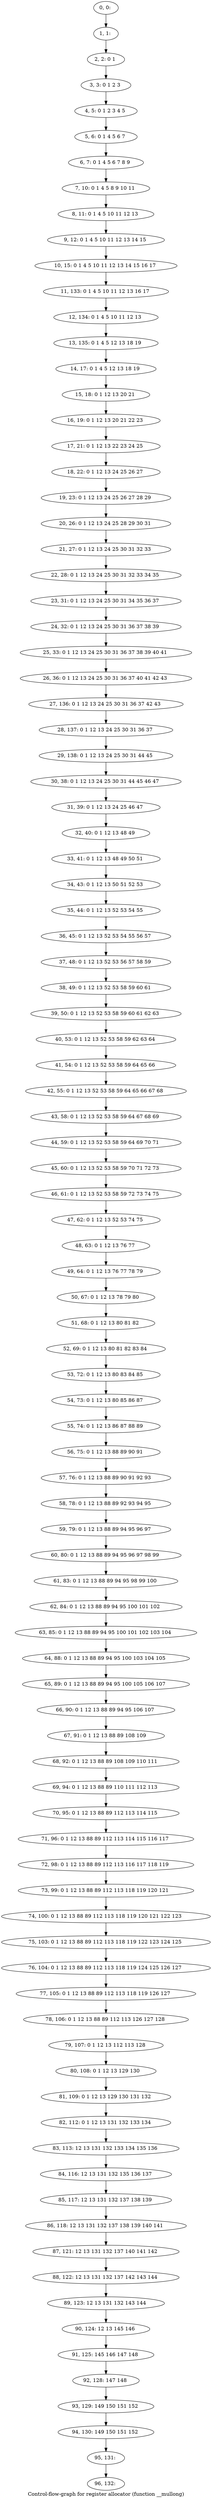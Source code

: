 digraph G {
graph [label="Control-flow-graph for register allocator (function __mullong)"]
0[label="0, 0: "];
1[label="1, 1: "];
2[label="2, 2: 0 1 "];
3[label="3, 3: 0 1 2 3 "];
4[label="4, 5: 0 1 2 3 4 5 "];
5[label="5, 6: 0 1 4 5 6 7 "];
6[label="6, 7: 0 1 4 5 6 7 8 9 "];
7[label="7, 10: 0 1 4 5 8 9 10 11 "];
8[label="8, 11: 0 1 4 5 10 11 12 13 "];
9[label="9, 12: 0 1 4 5 10 11 12 13 14 15 "];
10[label="10, 15: 0 1 4 5 10 11 12 13 14 15 16 17 "];
11[label="11, 133: 0 1 4 5 10 11 12 13 16 17 "];
12[label="12, 134: 0 1 4 5 10 11 12 13 "];
13[label="13, 135: 0 1 4 5 12 13 18 19 "];
14[label="14, 17: 0 1 4 5 12 13 18 19 "];
15[label="15, 18: 0 1 12 13 20 21 "];
16[label="16, 19: 0 1 12 13 20 21 22 23 "];
17[label="17, 21: 0 1 12 13 22 23 24 25 "];
18[label="18, 22: 0 1 12 13 24 25 26 27 "];
19[label="19, 23: 0 1 12 13 24 25 26 27 28 29 "];
20[label="20, 26: 0 1 12 13 24 25 28 29 30 31 "];
21[label="21, 27: 0 1 12 13 24 25 30 31 32 33 "];
22[label="22, 28: 0 1 12 13 24 25 30 31 32 33 34 35 "];
23[label="23, 31: 0 1 12 13 24 25 30 31 34 35 36 37 "];
24[label="24, 32: 0 1 12 13 24 25 30 31 36 37 38 39 "];
25[label="25, 33: 0 1 12 13 24 25 30 31 36 37 38 39 40 41 "];
26[label="26, 36: 0 1 12 13 24 25 30 31 36 37 40 41 42 43 "];
27[label="27, 136: 0 1 12 13 24 25 30 31 36 37 42 43 "];
28[label="28, 137: 0 1 12 13 24 25 30 31 36 37 "];
29[label="29, 138: 0 1 12 13 24 25 30 31 44 45 "];
30[label="30, 38: 0 1 12 13 24 25 30 31 44 45 46 47 "];
31[label="31, 39: 0 1 12 13 24 25 46 47 "];
32[label="32, 40: 0 1 12 13 48 49 "];
33[label="33, 41: 0 1 12 13 48 49 50 51 "];
34[label="34, 43: 0 1 12 13 50 51 52 53 "];
35[label="35, 44: 0 1 12 13 52 53 54 55 "];
36[label="36, 45: 0 1 12 13 52 53 54 55 56 57 "];
37[label="37, 48: 0 1 12 13 52 53 56 57 58 59 "];
38[label="38, 49: 0 1 12 13 52 53 58 59 60 61 "];
39[label="39, 50: 0 1 12 13 52 53 58 59 60 61 62 63 "];
40[label="40, 53: 0 1 12 13 52 53 58 59 62 63 64 "];
41[label="41, 54: 0 1 12 13 52 53 58 59 64 65 66 "];
42[label="42, 55: 0 1 12 13 52 53 58 59 64 65 66 67 68 "];
43[label="43, 58: 0 1 12 13 52 53 58 59 64 67 68 69 "];
44[label="44, 59: 0 1 12 13 52 53 58 59 64 69 70 71 "];
45[label="45, 60: 0 1 12 13 52 53 58 59 70 71 72 73 "];
46[label="46, 61: 0 1 12 13 52 53 58 59 72 73 74 75 "];
47[label="47, 62: 0 1 12 13 52 53 74 75 "];
48[label="48, 63: 0 1 12 13 76 77 "];
49[label="49, 64: 0 1 12 13 76 77 78 79 "];
50[label="50, 67: 0 1 12 13 78 79 80 "];
51[label="51, 68: 0 1 12 13 80 81 82 "];
52[label="52, 69: 0 1 12 13 80 81 82 83 84 "];
53[label="53, 72: 0 1 12 13 80 83 84 85 "];
54[label="54, 73: 0 1 12 13 80 85 86 87 "];
55[label="55, 74: 0 1 12 13 86 87 88 89 "];
56[label="56, 75: 0 1 12 13 88 89 90 91 "];
57[label="57, 76: 0 1 12 13 88 89 90 91 92 93 "];
58[label="58, 78: 0 1 12 13 88 89 92 93 94 95 "];
59[label="59, 79: 0 1 12 13 88 89 94 95 96 97 "];
60[label="60, 80: 0 1 12 13 88 89 94 95 96 97 98 99 "];
61[label="61, 83: 0 1 12 13 88 89 94 95 98 99 100 "];
62[label="62, 84: 0 1 12 13 88 89 94 95 100 101 102 "];
63[label="63, 85: 0 1 12 13 88 89 94 95 100 101 102 103 104 "];
64[label="64, 88: 0 1 12 13 88 89 94 95 100 103 104 105 "];
65[label="65, 89: 0 1 12 13 88 89 94 95 100 105 106 107 "];
66[label="66, 90: 0 1 12 13 88 89 94 95 106 107 "];
67[label="67, 91: 0 1 12 13 88 89 108 109 "];
68[label="68, 92: 0 1 12 13 88 89 108 109 110 111 "];
69[label="69, 94: 0 1 12 13 88 89 110 111 112 113 "];
70[label="70, 95: 0 1 12 13 88 89 112 113 114 115 "];
71[label="71, 96: 0 1 12 13 88 89 112 113 114 115 116 117 "];
72[label="72, 98: 0 1 12 13 88 89 112 113 116 117 118 119 "];
73[label="73, 99: 0 1 12 13 88 89 112 113 118 119 120 121 "];
74[label="74, 100: 0 1 12 13 88 89 112 113 118 119 120 121 122 123 "];
75[label="75, 103: 0 1 12 13 88 89 112 113 118 119 122 123 124 125 "];
76[label="76, 104: 0 1 12 13 88 89 112 113 118 119 124 125 126 127 "];
77[label="77, 105: 0 1 12 13 88 89 112 113 118 119 126 127 "];
78[label="78, 106: 0 1 12 13 88 89 112 113 126 127 128 "];
79[label="79, 107: 0 1 12 13 112 113 128 "];
80[label="80, 108: 0 1 12 13 129 130 "];
81[label="81, 109: 0 1 12 13 129 130 131 132 "];
82[label="82, 112: 0 1 12 13 131 132 133 134 "];
83[label="83, 113: 12 13 131 132 133 134 135 136 "];
84[label="84, 116: 12 13 131 132 135 136 137 "];
85[label="85, 117: 12 13 131 132 137 138 139 "];
86[label="86, 118: 12 13 131 132 137 138 139 140 141 "];
87[label="87, 121: 12 13 131 132 137 140 141 142 "];
88[label="88, 122: 12 13 131 132 137 142 143 144 "];
89[label="89, 123: 12 13 131 132 143 144 "];
90[label="90, 124: 12 13 145 146 "];
91[label="91, 125: 145 146 147 148 "];
92[label="92, 128: 147 148 "];
93[label="93, 129: 149 150 151 152 "];
94[label="94, 130: 149 150 151 152 "];
95[label="95, 131: "];
96[label="96, 132: "];
0->1 ;
1->2 ;
2->3 ;
3->4 ;
4->5 ;
5->6 ;
6->7 ;
7->8 ;
8->9 ;
9->10 ;
10->11 ;
11->12 ;
12->13 ;
13->14 ;
14->15 ;
15->16 ;
16->17 ;
17->18 ;
18->19 ;
19->20 ;
20->21 ;
21->22 ;
22->23 ;
23->24 ;
24->25 ;
25->26 ;
26->27 ;
27->28 ;
28->29 ;
29->30 ;
30->31 ;
31->32 ;
32->33 ;
33->34 ;
34->35 ;
35->36 ;
36->37 ;
37->38 ;
38->39 ;
39->40 ;
40->41 ;
41->42 ;
42->43 ;
43->44 ;
44->45 ;
45->46 ;
46->47 ;
47->48 ;
48->49 ;
49->50 ;
50->51 ;
51->52 ;
52->53 ;
53->54 ;
54->55 ;
55->56 ;
56->57 ;
57->58 ;
58->59 ;
59->60 ;
60->61 ;
61->62 ;
62->63 ;
63->64 ;
64->65 ;
65->66 ;
66->67 ;
67->68 ;
68->69 ;
69->70 ;
70->71 ;
71->72 ;
72->73 ;
73->74 ;
74->75 ;
75->76 ;
76->77 ;
77->78 ;
78->79 ;
79->80 ;
80->81 ;
81->82 ;
82->83 ;
83->84 ;
84->85 ;
85->86 ;
86->87 ;
87->88 ;
88->89 ;
89->90 ;
90->91 ;
91->92 ;
92->93 ;
93->94 ;
94->95 ;
95->96 ;
}
